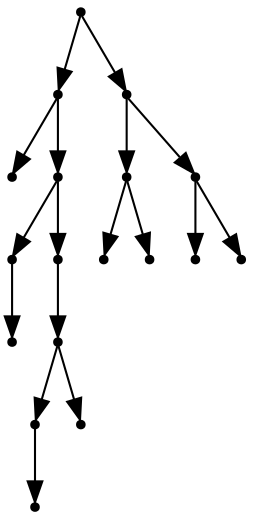 digraph {
  17 [shape=point];
  9 [shape=point];
  0 [shape=point];
  8 [shape=point];
  2 [shape=point];
  1 [shape=point];
  7 [shape=point];
  6 [shape=point];
  4 [shape=point];
  3 [shape=point];
  5 [shape=point];
  16 [shape=point];
  12 [shape=point];
  10 [shape=point];
  11 [shape=point];
  15 [shape=point];
  13 [shape=point];
  14 [shape=point];
17 -> 9;
9 -> 0;
9 -> 8;
8 -> 2;
2 -> 1;
8 -> 7;
7 -> 6;
6 -> 4;
4 -> 3;
6 -> 5;
17 -> 16;
16 -> 12;
12 -> 10;
12 -> 11;
16 -> 15;
15 -> 13;
15 -> 14;
}
